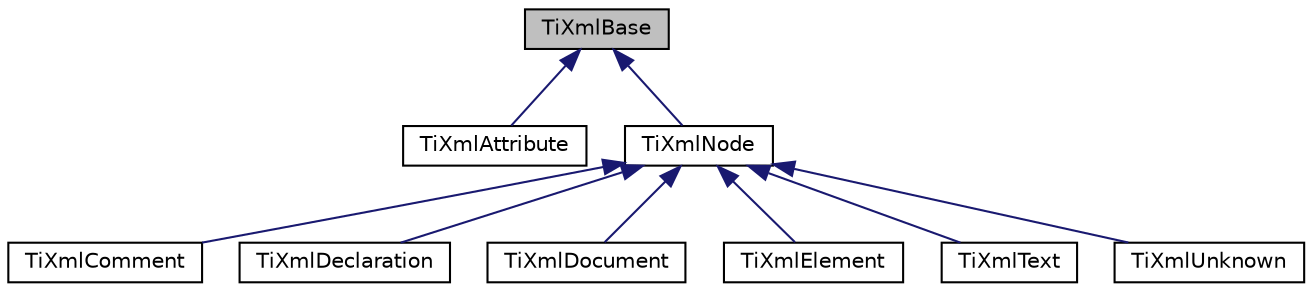 digraph "TiXmlBase"
{
  edge [fontname="Helvetica",fontsize="10",labelfontname="Helvetica",labelfontsize="10"];
  node [fontname="Helvetica",fontsize="10",shape=record];
  Node1 [label="TiXmlBase",height=0.2,width=0.4,color="black", fillcolor="grey75", style="filled" fontcolor="black"];
  Node1 -> Node2 [dir="back",color="midnightblue",fontsize="10",style="solid",fontname="Helvetica"];
  Node2 [label="TiXmlAttribute",height=0.2,width=0.4,color="black", fillcolor="white", style="filled",URL="$d7/d61/class_ti_xml_attribute.html",tooltip="Part of the tinyxml library. "];
  Node1 -> Node3 [dir="back",color="midnightblue",fontsize="10",style="solid",fontname="Helvetica"];
  Node3 [label="TiXmlNode",height=0.2,width=0.4,color="black", fillcolor="white", style="filled",URL="$d9/dca/class_ti_xml_node.html",tooltip="Part of the tinyxml library. "];
  Node3 -> Node4 [dir="back",color="midnightblue",fontsize="10",style="solid",fontname="Helvetica"];
  Node4 [label="TiXmlComment",height=0.2,width=0.4,color="black", fillcolor="white", style="filled",URL="$dd/d57/class_ti_xml_comment.html",tooltip="Part of the tinyxml library. "];
  Node3 -> Node5 [dir="back",color="midnightblue",fontsize="10",style="solid",fontname="Helvetica"];
  Node5 [label="TiXmlDeclaration",height=0.2,width=0.4,color="black", fillcolor="white", style="filled",URL="$db/d6e/class_ti_xml_declaration.html",tooltip="Part of the tinyxml library. "];
  Node3 -> Node6 [dir="back",color="midnightblue",fontsize="10",style="solid",fontname="Helvetica"];
  Node6 [label="TiXmlDocument",height=0.2,width=0.4,color="black", fillcolor="white", style="filled",URL="$d6/d2e/class_ti_xml_document.html",tooltip="Part of the tinyxml library. "];
  Node3 -> Node7 [dir="back",color="midnightblue",fontsize="10",style="solid",fontname="Helvetica"];
  Node7 [label="TiXmlElement",height=0.2,width=0.4,color="black", fillcolor="white", style="filled",URL="$d7/d49/class_ti_xml_element.html",tooltip="Part of the tinyxml library. "];
  Node3 -> Node8 [dir="back",color="midnightblue",fontsize="10",style="solid",fontname="Helvetica"];
  Node8 [label="TiXmlText",height=0.2,width=0.4,color="black", fillcolor="white", style="filled",URL="$da/d2b/class_ti_xml_text.html",tooltip="Part of the tinyxml library. "];
  Node3 -> Node9 [dir="back",color="midnightblue",fontsize="10",style="solid",fontname="Helvetica"];
  Node9 [label="TiXmlUnknown",height=0.2,width=0.4,color="black", fillcolor="white", style="filled",URL="$db/dd4/class_ti_xml_unknown.html",tooltip="Part of the tinyxml library. "];
}
